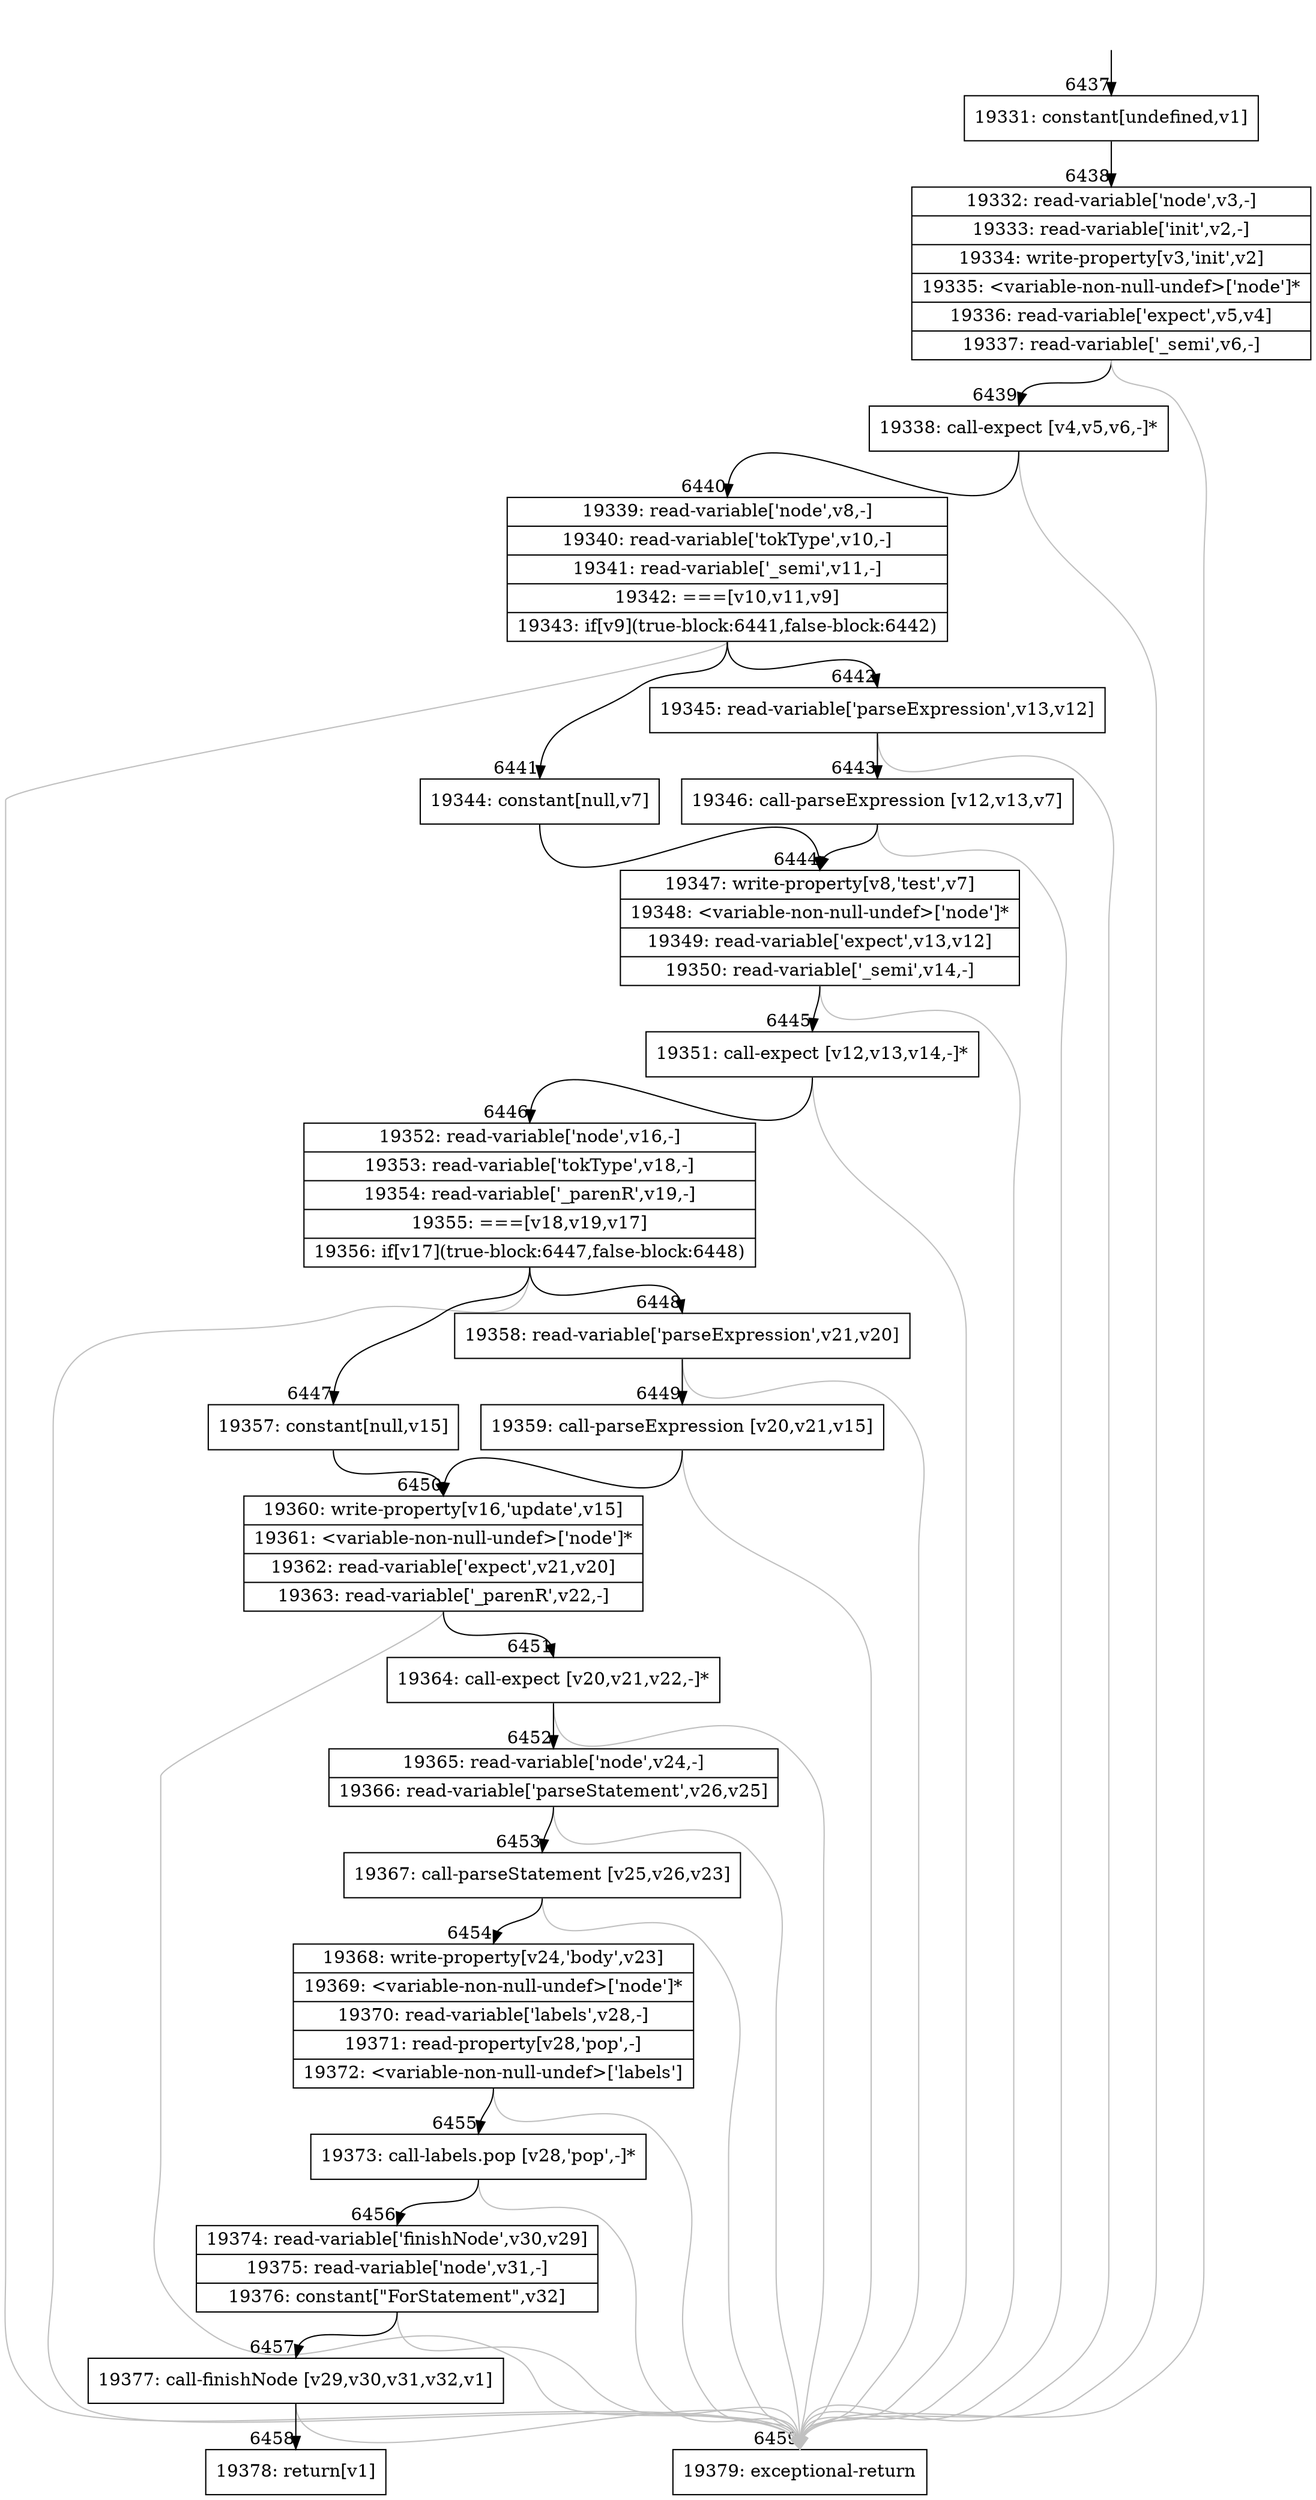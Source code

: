 digraph {
rankdir="TD"
BB_entry367[shape=none,label=""];
BB_entry367 -> BB6437 [tailport=s, headport=n, headlabel="    6437"]
BB6437 [shape=record label="{19331: constant[undefined,v1]}" ] 
BB6437 -> BB6438 [tailport=s, headport=n, headlabel="      6438"]
BB6438 [shape=record label="{19332: read-variable['node',v3,-]|19333: read-variable['init',v2,-]|19334: write-property[v3,'init',v2]|19335: \<variable-non-null-undef\>['node']*|19336: read-variable['expect',v5,v4]|19337: read-variable['_semi',v6,-]}" ] 
BB6438 -> BB6439 [tailport=s, headport=n, headlabel="      6439"]
BB6438 -> BB6459 [tailport=s, headport=n, color=gray, headlabel="      6459"]
BB6439 [shape=record label="{19338: call-expect [v4,v5,v6,-]*}" ] 
BB6439 -> BB6440 [tailport=s, headport=n, headlabel="      6440"]
BB6439 -> BB6459 [tailport=s, headport=n, color=gray]
BB6440 [shape=record label="{19339: read-variable['node',v8,-]|19340: read-variable['tokType',v10,-]|19341: read-variable['_semi',v11,-]|19342: ===[v10,v11,v9]|19343: if[v9](true-block:6441,false-block:6442)}" ] 
BB6440 -> BB6441 [tailport=s, headport=n, headlabel="      6441"]
BB6440 -> BB6442 [tailport=s, headport=n, headlabel="      6442"]
BB6440 -> BB6459 [tailport=s, headport=n, color=gray]
BB6441 [shape=record label="{19344: constant[null,v7]}" ] 
BB6441 -> BB6444 [tailport=s, headport=n, headlabel="      6444"]
BB6442 [shape=record label="{19345: read-variable['parseExpression',v13,v12]}" ] 
BB6442 -> BB6443 [tailport=s, headport=n, headlabel="      6443"]
BB6442 -> BB6459 [tailport=s, headport=n, color=gray]
BB6443 [shape=record label="{19346: call-parseExpression [v12,v13,v7]}" ] 
BB6443 -> BB6444 [tailport=s, headport=n]
BB6443 -> BB6459 [tailport=s, headport=n, color=gray]
BB6444 [shape=record label="{19347: write-property[v8,'test',v7]|19348: \<variable-non-null-undef\>['node']*|19349: read-variable['expect',v13,v12]|19350: read-variable['_semi',v14,-]}" ] 
BB6444 -> BB6445 [tailport=s, headport=n, headlabel="      6445"]
BB6444 -> BB6459 [tailport=s, headport=n, color=gray]
BB6445 [shape=record label="{19351: call-expect [v12,v13,v14,-]*}" ] 
BB6445 -> BB6446 [tailport=s, headport=n, headlabel="      6446"]
BB6445 -> BB6459 [tailport=s, headport=n, color=gray]
BB6446 [shape=record label="{19352: read-variable['node',v16,-]|19353: read-variable['tokType',v18,-]|19354: read-variable['_parenR',v19,-]|19355: ===[v18,v19,v17]|19356: if[v17](true-block:6447,false-block:6448)}" ] 
BB6446 -> BB6447 [tailport=s, headport=n, headlabel="      6447"]
BB6446 -> BB6448 [tailport=s, headport=n, headlabel="      6448"]
BB6446 -> BB6459 [tailport=s, headport=n, color=gray]
BB6447 [shape=record label="{19357: constant[null,v15]}" ] 
BB6447 -> BB6450 [tailport=s, headport=n, headlabel="      6450"]
BB6448 [shape=record label="{19358: read-variable['parseExpression',v21,v20]}" ] 
BB6448 -> BB6449 [tailport=s, headport=n, headlabel="      6449"]
BB6448 -> BB6459 [tailport=s, headport=n, color=gray]
BB6449 [shape=record label="{19359: call-parseExpression [v20,v21,v15]}" ] 
BB6449 -> BB6450 [tailport=s, headport=n]
BB6449 -> BB6459 [tailport=s, headport=n, color=gray]
BB6450 [shape=record label="{19360: write-property[v16,'update',v15]|19361: \<variable-non-null-undef\>['node']*|19362: read-variable['expect',v21,v20]|19363: read-variable['_parenR',v22,-]}" ] 
BB6450 -> BB6451 [tailport=s, headport=n, headlabel="      6451"]
BB6450 -> BB6459 [tailport=s, headport=n, color=gray]
BB6451 [shape=record label="{19364: call-expect [v20,v21,v22,-]*}" ] 
BB6451 -> BB6452 [tailport=s, headport=n, headlabel="      6452"]
BB6451 -> BB6459 [tailport=s, headport=n, color=gray]
BB6452 [shape=record label="{19365: read-variable['node',v24,-]|19366: read-variable['parseStatement',v26,v25]}" ] 
BB6452 -> BB6453 [tailport=s, headport=n, headlabel="      6453"]
BB6452 -> BB6459 [tailport=s, headport=n, color=gray]
BB6453 [shape=record label="{19367: call-parseStatement [v25,v26,v23]}" ] 
BB6453 -> BB6454 [tailport=s, headport=n, headlabel="      6454"]
BB6453 -> BB6459 [tailport=s, headport=n, color=gray]
BB6454 [shape=record label="{19368: write-property[v24,'body',v23]|19369: \<variable-non-null-undef\>['node']*|19370: read-variable['labels',v28,-]|19371: read-property[v28,'pop',-]|19372: \<variable-non-null-undef\>['labels']}" ] 
BB6454 -> BB6455 [tailport=s, headport=n, headlabel="      6455"]
BB6454 -> BB6459 [tailport=s, headport=n, color=gray]
BB6455 [shape=record label="{19373: call-labels.pop [v28,'pop',-]*}" ] 
BB6455 -> BB6456 [tailport=s, headport=n, headlabel="      6456"]
BB6455 -> BB6459 [tailport=s, headport=n, color=gray]
BB6456 [shape=record label="{19374: read-variable['finishNode',v30,v29]|19375: read-variable['node',v31,-]|19376: constant[\"ForStatement\",v32]}" ] 
BB6456 -> BB6457 [tailport=s, headport=n, headlabel="      6457"]
BB6456 -> BB6459 [tailport=s, headport=n, color=gray]
BB6457 [shape=record label="{19377: call-finishNode [v29,v30,v31,v32,v1]}" ] 
BB6457 -> BB6458 [tailport=s, headport=n, headlabel="      6458"]
BB6457 -> BB6459 [tailport=s, headport=n, color=gray]
BB6458 [shape=record label="{19378: return[v1]}" ] 
BB6459 [shape=record label="{19379: exceptional-return}" ] 
//#$~ 6318
}
